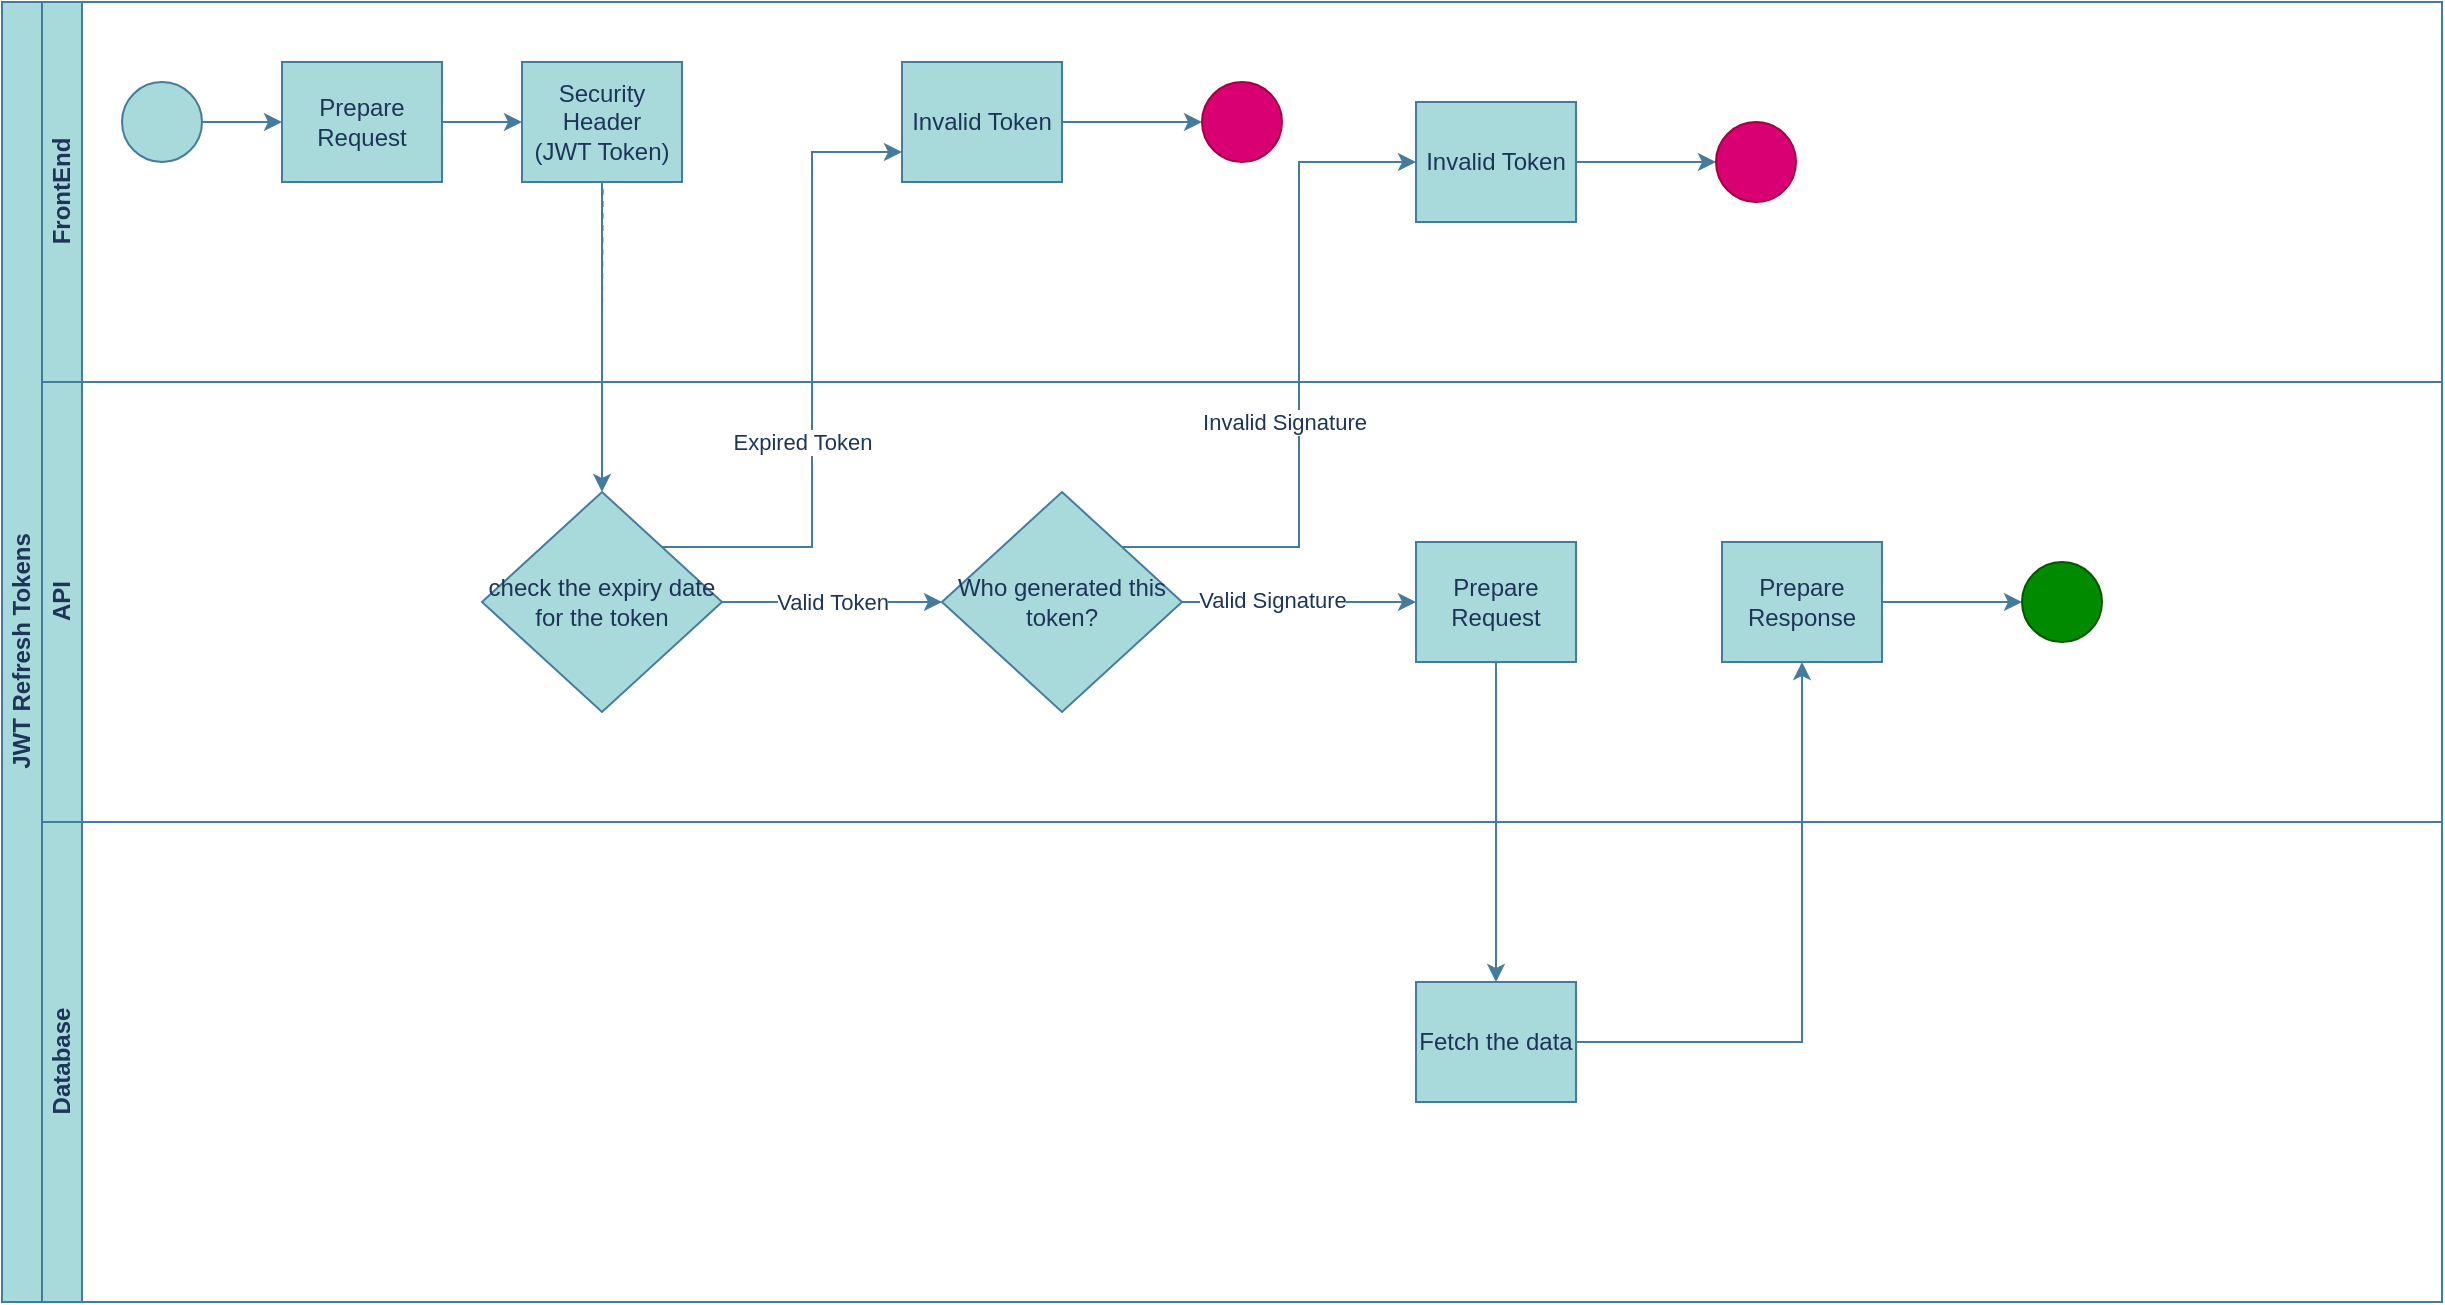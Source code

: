 <mxfile version="21.7.2" type="github">
  <diagram id="prtHgNgQTEPvFCAcTncT" name="Page-1">
    <mxGraphModel dx="1434" dy="800" grid="1" gridSize="10" guides="1" tooltips="1" connect="1" arrows="1" fold="1" page="1" pageScale="1" pageWidth="827" pageHeight="1169" math="0" shadow="0">
      <root>
        <mxCell id="0" />
        <mxCell id="1" parent="0" />
        <mxCell id="dNxyNK7c78bLwvsdeMH5-19" value="JWT Refresh Tokens" style="swimlane;html=1;childLayout=stackLayout;resizeParent=1;resizeParentMax=0;horizontal=0;startSize=20;horizontalStack=0;rounded=0;labelBackgroundColor=none;fillColor=#A8DADC;strokeColor=#457B9D;fontColor=#1D3557;" parent="1" vertex="1">
          <mxGeometry x="120" y="120" width="1220" height="650" as="geometry" />
        </mxCell>
        <mxCell id="dNxyNK7c78bLwvsdeMH5-27" value="" style="edgeStyle=orthogonalEdgeStyle;rounded=0;orthogonalLoop=1;jettySize=auto;html=1;dashed=1;endArrow=none;endFill=0;labelBackgroundColor=none;strokeColor=#457B9D;fontColor=default;" parent="dNxyNK7c78bLwvsdeMH5-19" source="dNxyNK7c78bLwvsdeMH5-24" edge="1">
          <mxGeometry relative="1" as="geometry">
            <mxPoint x="300" y="160" as="targetPoint" />
          </mxGeometry>
        </mxCell>
        <mxCell id="dNxyNK7c78bLwvsdeMH5-20" value="FrontEnd" style="swimlane;html=1;startSize=20;horizontal=0;rounded=0;labelBackgroundColor=none;fillColor=#A8DADC;strokeColor=#457B9D;fontColor=#1D3557;" parent="dNxyNK7c78bLwvsdeMH5-19" vertex="1">
          <mxGeometry x="20" width="1200" height="190" as="geometry" />
        </mxCell>
        <mxCell id="dNxyNK7c78bLwvsdeMH5-25" value="" style="edgeStyle=orthogonalEdgeStyle;rounded=0;orthogonalLoop=1;jettySize=auto;html=1;labelBackgroundColor=none;strokeColor=#457B9D;fontColor=default;" parent="dNxyNK7c78bLwvsdeMH5-20" source="dNxyNK7c78bLwvsdeMH5-23" target="dNxyNK7c78bLwvsdeMH5-24" edge="1">
          <mxGeometry relative="1" as="geometry" />
        </mxCell>
        <mxCell id="dNxyNK7c78bLwvsdeMH5-23" value="" style="ellipse;whiteSpace=wrap;html=1;rounded=0;labelBackgroundColor=none;fillColor=#A8DADC;strokeColor=#457B9D;fontColor=#1D3557;" parent="dNxyNK7c78bLwvsdeMH5-20" vertex="1">
          <mxGeometry x="40" y="40" width="40" height="40" as="geometry" />
        </mxCell>
        <mxCell id="UKaXdKn6bv_ach8d9USr-5" value="" style="edgeStyle=orthogonalEdgeStyle;rounded=0;orthogonalLoop=1;jettySize=auto;html=1;strokeColor=#457B9D;fontColor=#1D3557;fillColor=#A8DADC;" edge="1" parent="dNxyNK7c78bLwvsdeMH5-20" source="dNxyNK7c78bLwvsdeMH5-24" target="dNxyNK7c78bLwvsdeMH5-30">
          <mxGeometry relative="1" as="geometry" />
        </mxCell>
        <mxCell id="dNxyNK7c78bLwvsdeMH5-24" value="Prepare Request" style="rounded=0;whiteSpace=wrap;html=1;fontFamily=Helvetica;fontSize=12;fontColor=#1D3557;align=center;labelBackgroundColor=none;fillColor=#A8DADC;strokeColor=#457B9D;" parent="dNxyNK7c78bLwvsdeMH5-20" vertex="1">
          <mxGeometry x="120" y="30" width="80" height="60" as="geometry" />
        </mxCell>
        <mxCell id="dNxyNK7c78bLwvsdeMH5-30" value="Security Header &lt;br&gt;(JWT Token)" style="rounded=0;whiteSpace=wrap;html=1;fontFamily=Helvetica;fontSize=12;fontColor=#1D3557;align=center;labelBackgroundColor=none;fillColor=#A8DADC;strokeColor=#457B9D;" parent="dNxyNK7c78bLwvsdeMH5-20" vertex="1">
          <mxGeometry x="240" y="30" width="80" height="60" as="geometry" />
        </mxCell>
        <mxCell id="UKaXdKn6bv_ach8d9USr-29" value="" style="edgeStyle=orthogonalEdgeStyle;rounded=0;orthogonalLoop=1;jettySize=auto;html=1;strokeColor=#457B9D;fontColor=#1D3557;fillColor=#A8DADC;" edge="1" parent="dNxyNK7c78bLwvsdeMH5-20" source="UKaXdKn6bv_ach8d9USr-26" target="UKaXdKn6bv_ach8d9USr-28">
          <mxGeometry relative="1" as="geometry" />
        </mxCell>
        <mxCell id="UKaXdKn6bv_ach8d9USr-26" value="Invalid Token" style="rounded=0;whiteSpace=wrap;html=1;fontFamily=Helvetica;fontSize=12;fontColor=#1D3557;align=center;labelBackgroundColor=none;fillColor=#A8DADC;strokeColor=#457B9D;" vertex="1" parent="dNxyNK7c78bLwvsdeMH5-20">
          <mxGeometry x="430" y="30" width="80" height="60" as="geometry" />
        </mxCell>
        <mxCell id="UKaXdKn6bv_ach8d9USr-28" value="" style="ellipse;whiteSpace=wrap;html=1;rounded=0;labelBackgroundColor=none;fillColor=#d80073;strokeColor=#A50040;fontColor=#ffffff;" vertex="1" parent="dNxyNK7c78bLwvsdeMH5-20">
          <mxGeometry x="580" y="40" width="40" height="40" as="geometry" />
        </mxCell>
        <mxCell id="UKaXdKn6bv_ach8d9USr-32" value="" style="edgeStyle=orthogonalEdgeStyle;rounded=0;orthogonalLoop=1;jettySize=auto;html=1;strokeColor=#457B9D;fontColor=#1D3557;fillColor=#A8DADC;" edge="1" source="UKaXdKn6bv_ach8d9USr-33" target="UKaXdKn6bv_ach8d9USr-34" parent="dNxyNK7c78bLwvsdeMH5-20">
          <mxGeometry relative="1" as="geometry" />
        </mxCell>
        <mxCell id="UKaXdKn6bv_ach8d9USr-33" value="Invalid Token" style="rounded=0;whiteSpace=wrap;html=1;fontFamily=Helvetica;fontSize=12;fontColor=#1D3557;align=center;labelBackgroundColor=none;fillColor=#A8DADC;strokeColor=#457B9D;" vertex="1" parent="dNxyNK7c78bLwvsdeMH5-20">
          <mxGeometry x="687" y="50" width="80" height="60" as="geometry" />
        </mxCell>
        <mxCell id="UKaXdKn6bv_ach8d9USr-34" value="" style="ellipse;whiteSpace=wrap;html=1;rounded=0;labelBackgroundColor=none;fillColor=#d80073;strokeColor=#A50040;fontColor=#ffffff;" vertex="1" parent="dNxyNK7c78bLwvsdeMH5-20">
          <mxGeometry x="837" y="60" width="40" height="40" as="geometry" />
        </mxCell>
        <mxCell id="dNxyNK7c78bLwvsdeMH5-21" value="API" style="swimlane;html=1;startSize=20;horizontal=0;rounded=0;labelBackgroundColor=none;fillColor=#A8DADC;strokeColor=#457B9D;fontColor=#1D3557;" parent="dNxyNK7c78bLwvsdeMH5-19" vertex="1">
          <mxGeometry x="20" y="190" width="1200" height="220" as="geometry" />
        </mxCell>
        <mxCell id="UKaXdKn6bv_ach8d9USr-31" value="Valid Token" style="edgeStyle=orthogonalEdgeStyle;rounded=0;orthogonalLoop=1;jettySize=auto;html=1;strokeColor=#457B9D;fontColor=#1D3557;fillColor=#A8DADC;" edge="1" parent="dNxyNK7c78bLwvsdeMH5-21" source="dNxyNK7c78bLwvsdeMH5-28" target="UKaXdKn6bv_ach8d9USr-30">
          <mxGeometry relative="1" as="geometry" />
        </mxCell>
        <mxCell id="dNxyNK7c78bLwvsdeMH5-28" value="check the expiry date for the token" style="rhombus;whiteSpace=wrap;html=1;fontFamily=Helvetica;fontSize=12;fontColor=#1D3557;align=center;rounded=0;labelBackgroundColor=none;fillColor=#A8DADC;strokeColor=#457B9D;" parent="dNxyNK7c78bLwvsdeMH5-21" vertex="1">
          <mxGeometry x="220" y="55" width="120" height="110" as="geometry" />
        </mxCell>
        <mxCell id="UKaXdKn6bv_ach8d9USr-37" value="" style="edgeStyle=orthogonalEdgeStyle;rounded=0;orthogonalLoop=1;jettySize=auto;html=1;strokeColor=#457B9D;fontColor=#1D3557;fillColor=#A8DADC;" edge="1" parent="dNxyNK7c78bLwvsdeMH5-21" source="UKaXdKn6bv_ach8d9USr-30" target="UKaXdKn6bv_ach8d9USr-36">
          <mxGeometry relative="1" as="geometry" />
        </mxCell>
        <mxCell id="UKaXdKn6bv_ach8d9USr-44" value="Valid Signature" style="edgeLabel;html=1;align=center;verticalAlign=middle;resizable=0;points=[];fontColor=#1D3557;" vertex="1" connectable="0" parent="UKaXdKn6bv_ach8d9USr-37">
          <mxGeometry x="-0.231" y="1" relative="1" as="geometry">
            <mxPoint as="offset" />
          </mxGeometry>
        </mxCell>
        <mxCell id="UKaXdKn6bv_ach8d9USr-30" value="Who generated this token?" style="rhombus;whiteSpace=wrap;html=1;fontFamily=Helvetica;fontSize=12;fontColor=#1D3557;align=center;rounded=0;labelBackgroundColor=none;fillColor=#A8DADC;strokeColor=#457B9D;" vertex="1" parent="dNxyNK7c78bLwvsdeMH5-21">
          <mxGeometry x="450" y="55" width="120" height="110" as="geometry" />
        </mxCell>
        <mxCell id="UKaXdKn6bv_ach8d9USr-36" value="Prepare Request" style="rounded=0;whiteSpace=wrap;html=1;fontFamily=Helvetica;fontSize=12;fontColor=#1D3557;align=center;labelBackgroundColor=none;fillColor=#A8DADC;strokeColor=#457B9D;" vertex="1" parent="dNxyNK7c78bLwvsdeMH5-21">
          <mxGeometry x="687" y="80" width="80" height="60" as="geometry" />
        </mxCell>
        <mxCell id="UKaXdKn6bv_ach8d9USr-43" value="" style="edgeStyle=orthogonalEdgeStyle;rounded=0;orthogonalLoop=1;jettySize=auto;html=1;strokeColor=#457B9D;fontColor=#1D3557;fillColor=#A8DADC;" edge="1" parent="dNxyNK7c78bLwvsdeMH5-21" source="UKaXdKn6bv_ach8d9USr-40" target="UKaXdKn6bv_ach8d9USr-42">
          <mxGeometry relative="1" as="geometry" />
        </mxCell>
        <mxCell id="UKaXdKn6bv_ach8d9USr-40" value="Prepare Response&lt;br&gt;" style="rounded=0;whiteSpace=wrap;html=1;fontFamily=Helvetica;fontSize=12;fontColor=#1D3557;align=center;labelBackgroundColor=none;fillColor=#A8DADC;strokeColor=#457B9D;" vertex="1" parent="dNxyNK7c78bLwvsdeMH5-21">
          <mxGeometry x="840" y="80" width="80" height="60" as="geometry" />
        </mxCell>
        <mxCell id="UKaXdKn6bv_ach8d9USr-42" value="" style="ellipse;whiteSpace=wrap;html=1;rounded=0;labelBackgroundColor=none;fillColor=#008a00;strokeColor=#005700;fontColor=#ffffff;" vertex="1" parent="dNxyNK7c78bLwvsdeMH5-21">
          <mxGeometry x="990" y="90" width="40" height="40" as="geometry" />
        </mxCell>
        <mxCell id="dNxyNK7c78bLwvsdeMH5-22" value="Database" style="swimlane;html=1;startSize=20;horizontal=0;rounded=0;labelBackgroundColor=none;fillColor=#A8DADC;strokeColor=#457B9D;fontColor=#1D3557;" parent="dNxyNK7c78bLwvsdeMH5-19" vertex="1">
          <mxGeometry x="20" y="410" width="1200" height="240" as="geometry" />
        </mxCell>
        <mxCell id="UKaXdKn6bv_ach8d9USr-38" value="Fetch the data" style="rounded=0;whiteSpace=wrap;html=1;fontFamily=Helvetica;fontSize=12;fontColor=#1D3557;align=center;labelBackgroundColor=none;fillColor=#A8DADC;strokeColor=#457B9D;" vertex="1" parent="dNxyNK7c78bLwvsdeMH5-22">
          <mxGeometry x="687" y="80" width="80" height="60" as="geometry" />
        </mxCell>
        <mxCell id="UKaXdKn6bv_ach8d9USr-25" style="edgeStyle=orthogonalEdgeStyle;rounded=0;orthogonalLoop=1;jettySize=auto;html=1;exitX=0.5;exitY=1;exitDx=0;exitDy=0;entryX=0.5;entryY=0;entryDx=0;entryDy=0;strokeColor=#457B9D;fontColor=#1D3557;fillColor=#A8DADC;" edge="1" parent="dNxyNK7c78bLwvsdeMH5-19" source="dNxyNK7c78bLwvsdeMH5-30" target="dNxyNK7c78bLwvsdeMH5-28">
          <mxGeometry relative="1" as="geometry" />
        </mxCell>
        <mxCell id="UKaXdKn6bv_ach8d9USr-27" value="Expired Token" style="edgeStyle=orthogonalEdgeStyle;rounded=0;orthogonalLoop=1;jettySize=auto;html=1;exitX=1;exitY=0;exitDx=0;exitDy=0;entryX=0;entryY=0.75;entryDx=0;entryDy=0;strokeColor=#457B9D;fontColor=#1D3557;fillColor=#A8DADC;" edge="1" parent="dNxyNK7c78bLwvsdeMH5-19" source="dNxyNK7c78bLwvsdeMH5-28" target="UKaXdKn6bv_ach8d9USr-26">
          <mxGeometry x="-0.197" y="5" relative="1" as="geometry">
            <mxPoint as="offset" />
          </mxGeometry>
        </mxCell>
        <mxCell id="UKaXdKn6bv_ach8d9USr-35" value="Invalid Signature" style="edgeStyle=orthogonalEdgeStyle;rounded=0;orthogonalLoop=1;jettySize=auto;html=1;exitX=1;exitY=0;exitDx=0;exitDy=0;entryX=0;entryY=0.5;entryDx=0;entryDy=0;strokeColor=#457B9D;fontColor=#1D3557;fillColor=#A8DADC;" edge="1" parent="dNxyNK7c78bLwvsdeMH5-19" source="UKaXdKn6bv_ach8d9USr-30" target="UKaXdKn6bv_ach8d9USr-33">
          <mxGeometry x="-0.111" y="9" relative="1" as="geometry">
            <mxPoint x="1" as="offset" />
          </mxGeometry>
        </mxCell>
        <mxCell id="UKaXdKn6bv_ach8d9USr-39" style="edgeStyle=orthogonalEdgeStyle;rounded=0;orthogonalLoop=1;jettySize=auto;html=1;exitX=0.5;exitY=1;exitDx=0;exitDy=0;entryX=0.5;entryY=0;entryDx=0;entryDy=0;strokeColor=#457B9D;fontColor=#1D3557;fillColor=#A8DADC;" edge="1" parent="dNxyNK7c78bLwvsdeMH5-19" source="UKaXdKn6bv_ach8d9USr-36" target="UKaXdKn6bv_ach8d9USr-38">
          <mxGeometry relative="1" as="geometry" />
        </mxCell>
        <mxCell id="UKaXdKn6bv_ach8d9USr-41" style="edgeStyle=orthogonalEdgeStyle;rounded=0;orthogonalLoop=1;jettySize=auto;html=1;exitX=1;exitY=0.5;exitDx=0;exitDy=0;entryX=0.5;entryY=1;entryDx=0;entryDy=0;strokeColor=#457B9D;fontColor=#1D3557;fillColor=#A8DADC;" edge="1" parent="dNxyNK7c78bLwvsdeMH5-19" source="UKaXdKn6bv_ach8d9USr-38" target="UKaXdKn6bv_ach8d9USr-40">
          <mxGeometry relative="1" as="geometry" />
        </mxCell>
      </root>
    </mxGraphModel>
  </diagram>
</mxfile>
